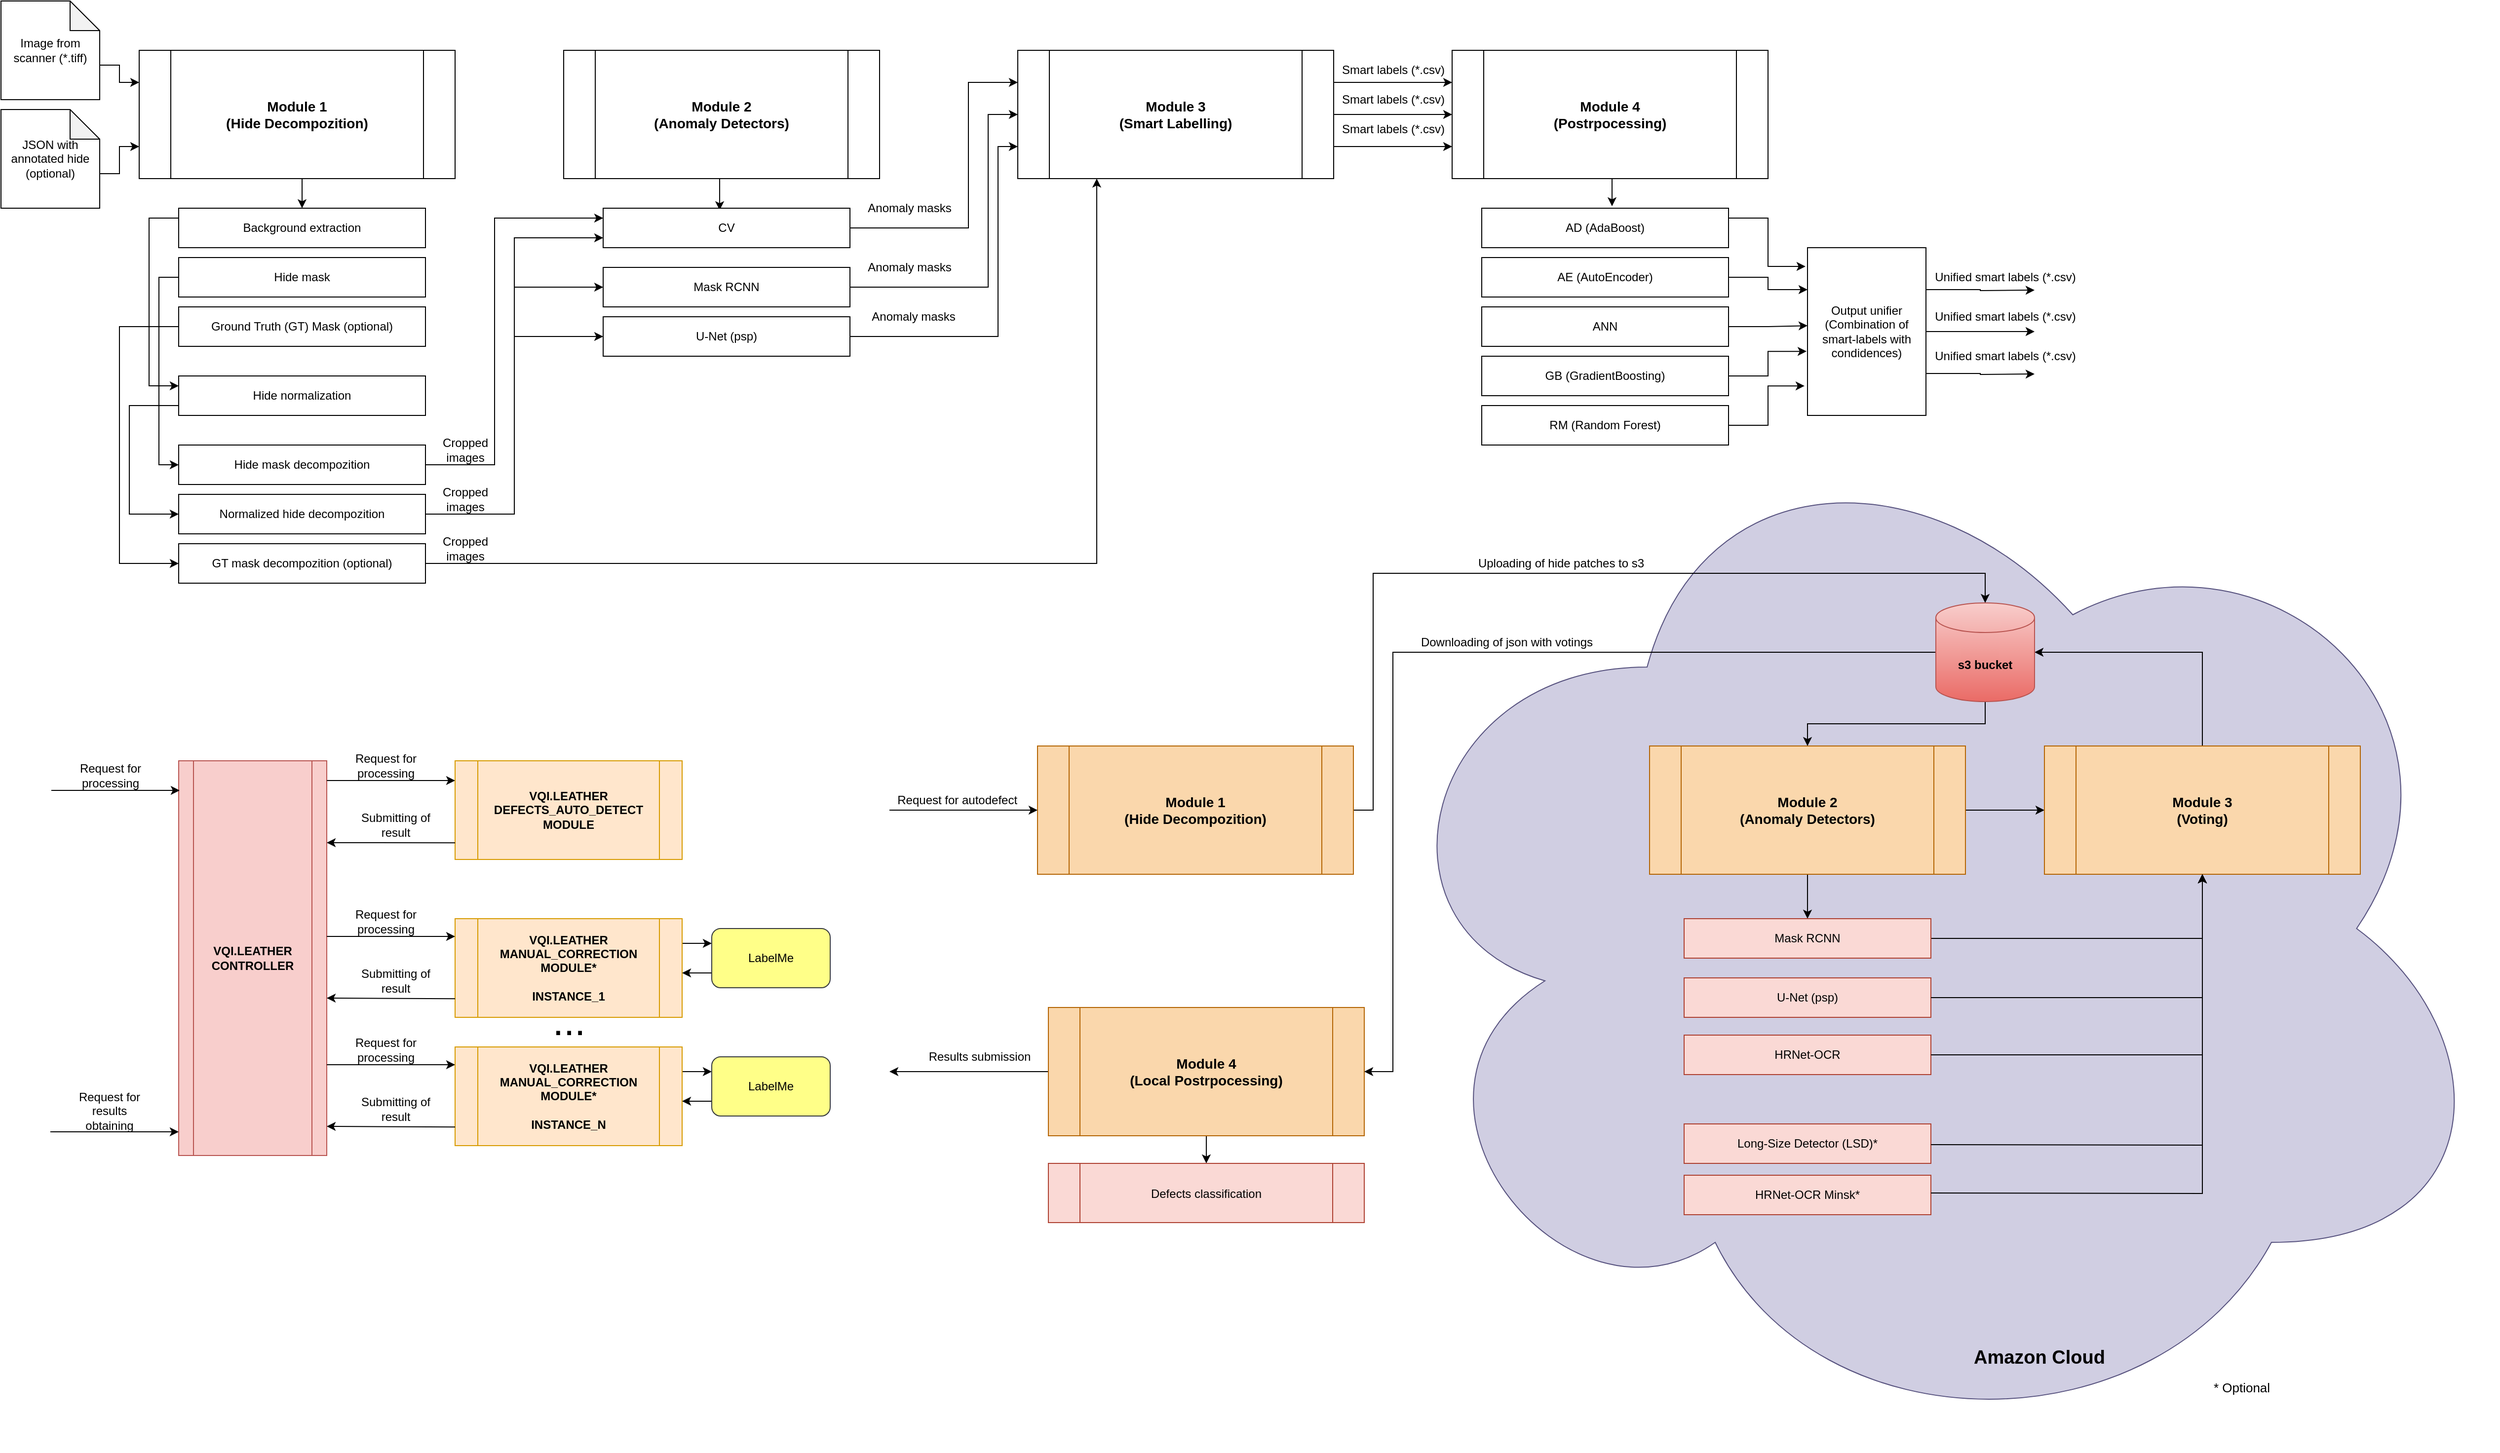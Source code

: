 <mxfile version="15.8.3" type="github">
  <diagram id="MWl9kh9Pm0hJuljxTCQo" name="Page-1">
    <mxGraphModel dx="951" dy="542" grid="1" gridSize="10" guides="1" tooltips="1" connect="1" arrows="1" fold="1" page="1" pageScale="1" pageWidth="827" pageHeight="1169" math="0" shadow="0">
      <root>
        <mxCell id="0" />
        <mxCell id="1" parent="0" />
        <mxCell id="tKDO9_WZp5tG3IOdYvtv-10" value="" style="ellipse;shape=cloud;whiteSpace=wrap;html=1;fillColor=#d0cee2;strokeColor=#56517e;" vertex="1" parent="1">
          <mxGeometry x="1400" y="440" width="1150" height="1060" as="geometry" />
        </mxCell>
        <mxCell id="NYM-9CI7bVGXZkKYuPRC-27" style="edgeStyle=orthogonalEdgeStyle;rounded=0;orthogonalLoop=1;jettySize=auto;html=1;exitX=0.5;exitY=1;exitDx=0;exitDy=0;entryX=0.5;entryY=0;entryDx=0;entryDy=0;" parent="1" source="NYM-9CI7bVGXZkKYuPRC-1" target="NYM-9CI7bVGXZkKYuPRC-5" edge="1">
          <mxGeometry relative="1" as="geometry" />
        </mxCell>
        <mxCell id="NYM-9CI7bVGXZkKYuPRC-1" value="&lt;font style=&quot;font-size: 14px&quot;&gt;Module 1&lt;br&gt;(Hide Decompozition)&lt;br&gt;&lt;/font&gt;" style="shape=process;whiteSpace=wrap;html=1;backgroundOutline=1;fontStyle=1" parent="1" vertex="1">
          <mxGeometry x="160" y="80" width="320" height="130" as="geometry" />
        </mxCell>
        <mxCell id="NYM-9CI7bVGXZkKYuPRC-41" style="edgeStyle=orthogonalEdgeStyle;rounded=0;orthogonalLoop=1;jettySize=auto;html=1;exitX=0.5;exitY=1;exitDx=0;exitDy=0;entryX=0.472;entryY=0.05;entryDx=0;entryDy=0;entryPerimeter=0;" parent="1" source="NYM-9CI7bVGXZkKYuPRC-2" target="NYM-9CI7bVGXZkKYuPRC-12" edge="1">
          <mxGeometry relative="1" as="geometry" />
        </mxCell>
        <mxCell id="NYM-9CI7bVGXZkKYuPRC-2" value="&lt;font style=&quot;font-size: 14px&quot;&gt;Module 2&lt;br&gt;(Anomaly Detectors)&lt;br&gt;&lt;/font&gt;" style="shape=process;whiteSpace=wrap;html=1;backgroundOutline=1;fontStyle=1" parent="1" vertex="1">
          <mxGeometry x="590" y="80" width="320" height="130" as="geometry" />
        </mxCell>
        <mxCell id="NYM-9CI7bVGXZkKYuPRC-25" style="edgeStyle=orthogonalEdgeStyle;rounded=0;orthogonalLoop=1;jettySize=auto;html=1;exitX=0;exitY=0;exitDx=100;exitDy=65;exitPerimeter=0;entryX=0;entryY=0.25;entryDx=0;entryDy=0;" parent="1" source="NYM-9CI7bVGXZkKYuPRC-3" target="NYM-9CI7bVGXZkKYuPRC-1" edge="1">
          <mxGeometry relative="1" as="geometry" />
        </mxCell>
        <mxCell id="NYM-9CI7bVGXZkKYuPRC-3" value="Image from scanner (*.tiff)" style="shape=note;whiteSpace=wrap;html=1;backgroundOutline=1;darkOpacity=0.05;" parent="1" vertex="1">
          <mxGeometry x="20" y="30" width="100" height="100" as="geometry" />
        </mxCell>
        <mxCell id="NYM-9CI7bVGXZkKYuPRC-26" style="edgeStyle=orthogonalEdgeStyle;rounded=0;orthogonalLoop=1;jettySize=auto;html=1;exitX=0;exitY=0;exitDx=100;exitDy=65;exitPerimeter=0;entryX=0;entryY=0.75;entryDx=0;entryDy=0;" parent="1" source="NYM-9CI7bVGXZkKYuPRC-4" target="NYM-9CI7bVGXZkKYuPRC-1" edge="1">
          <mxGeometry relative="1" as="geometry" />
        </mxCell>
        <mxCell id="NYM-9CI7bVGXZkKYuPRC-4" value="JSON with annotated hide (optional)" style="shape=note;whiteSpace=wrap;html=1;backgroundOutline=1;darkOpacity=0.05;" parent="1" vertex="1">
          <mxGeometry x="20" y="140" width="100" height="100" as="geometry" />
        </mxCell>
        <mxCell id="NYM-9CI7bVGXZkKYuPRC-31" style="edgeStyle=orthogonalEdgeStyle;rounded=0;orthogonalLoop=1;jettySize=auto;html=1;exitX=0;exitY=0.25;exitDx=0;exitDy=0;entryX=0;entryY=0.25;entryDx=0;entryDy=0;" parent="1" source="NYM-9CI7bVGXZkKYuPRC-5" target="NYM-9CI7bVGXZkKYuPRC-8" edge="1">
          <mxGeometry relative="1" as="geometry">
            <Array as="points">
              <mxPoint x="170" y="250" />
              <mxPoint x="170" y="420" />
            </Array>
          </mxGeometry>
        </mxCell>
        <mxCell id="NYM-9CI7bVGXZkKYuPRC-5" value="Background extraction" style="rounded=0;whiteSpace=wrap;html=1;" parent="1" vertex="1">
          <mxGeometry x="200" y="240" width="250" height="40" as="geometry" />
        </mxCell>
        <mxCell id="NYM-9CI7bVGXZkKYuPRC-29" style="edgeStyle=orthogonalEdgeStyle;rounded=0;orthogonalLoop=1;jettySize=auto;html=1;exitX=0;exitY=0.5;exitDx=0;exitDy=0;entryX=0;entryY=0.5;entryDx=0;entryDy=0;" parent="1" source="NYM-9CI7bVGXZkKYuPRC-6" target="NYM-9CI7bVGXZkKYuPRC-10" edge="1">
          <mxGeometry relative="1" as="geometry" />
        </mxCell>
        <mxCell id="NYM-9CI7bVGXZkKYuPRC-6" value="Hide mask" style="rounded=0;whiteSpace=wrap;html=1;" parent="1" vertex="1">
          <mxGeometry x="200" y="290" width="250" height="40" as="geometry" />
        </mxCell>
        <mxCell id="NYM-9CI7bVGXZkKYuPRC-30" style="edgeStyle=orthogonalEdgeStyle;rounded=0;orthogonalLoop=1;jettySize=auto;html=1;exitX=0;exitY=0.5;exitDx=0;exitDy=0;entryX=0;entryY=0.5;entryDx=0;entryDy=0;" parent="1" source="NYM-9CI7bVGXZkKYuPRC-7" target="NYM-9CI7bVGXZkKYuPRC-11" edge="1">
          <mxGeometry relative="1" as="geometry">
            <Array as="points">
              <mxPoint x="140" y="360" />
              <mxPoint x="140" y="600" />
            </Array>
          </mxGeometry>
        </mxCell>
        <mxCell id="NYM-9CI7bVGXZkKYuPRC-7" value="Ground Truth (GT) Mask (optional)" style="rounded=0;whiteSpace=wrap;html=1;" parent="1" vertex="1">
          <mxGeometry x="200" y="340" width="250" height="40" as="geometry" />
        </mxCell>
        <mxCell id="NYM-9CI7bVGXZkKYuPRC-32" style="edgeStyle=orthogonalEdgeStyle;rounded=0;orthogonalLoop=1;jettySize=auto;html=1;exitX=0;exitY=0.75;exitDx=0;exitDy=0;entryX=0;entryY=0.5;entryDx=0;entryDy=0;" parent="1" source="NYM-9CI7bVGXZkKYuPRC-8" target="NYM-9CI7bVGXZkKYuPRC-9" edge="1">
          <mxGeometry relative="1" as="geometry">
            <Array as="points">
              <mxPoint x="150" y="440" />
              <mxPoint x="150" y="550" />
            </Array>
          </mxGeometry>
        </mxCell>
        <mxCell id="NYM-9CI7bVGXZkKYuPRC-8" value="Hide normalization" style="rounded=0;whiteSpace=wrap;html=1;" parent="1" vertex="1">
          <mxGeometry x="200" y="410" width="250" height="40" as="geometry" />
        </mxCell>
        <mxCell id="NYM-9CI7bVGXZkKYuPRC-18" style="edgeStyle=orthogonalEdgeStyle;rounded=0;orthogonalLoop=1;jettySize=auto;html=1;exitX=1;exitY=0.5;exitDx=0;exitDy=0;entryX=0;entryY=0.75;entryDx=0;entryDy=0;" parent="1" source="NYM-9CI7bVGXZkKYuPRC-9" target="NYM-9CI7bVGXZkKYuPRC-12" edge="1">
          <mxGeometry relative="1" as="geometry" />
        </mxCell>
        <mxCell id="NYM-9CI7bVGXZkKYuPRC-19" style="edgeStyle=orthogonalEdgeStyle;rounded=0;orthogonalLoop=1;jettySize=auto;html=1;exitX=1;exitY=0.5;exitDx=0;exitDy=0;entryX=0;entryY=0.5;entryDx=0;entryDy=0;" parent="1" source="NYM-9CI7bVGXZkKYuPRC-9" target="NYM-9CI7bVGXZkKYuPRC-15" edge="1">
          <mxGeometry relative="1" as="geometry" />
        </mxCell>
        <mxCell id="NYM-9CI7bVGXZkKYuPRC-66" style="edgeStyle=orthogonalEdgeStyle;rounded=0;orthogonalLoop=1;jettySize=auto;html=1;exitX=1;exitY=0.5;exitDx=0;exitDy=0;entryX=0;entryY=0.5;entryDx=0;entryDy=0;" parent="1" source="NYM-9CI7bVGXZkKYuPRC-9" target="NYM-9CI7bVGXZkKYuPRC-16" edge="1">
          <mxGeometry relative="1" as="geometry" />
        </mxCell>
        <mxCell id="NYM-9CI7bVGXZkKYuPRC-9" value="Normalized hide decompozition" style="rounded=0;whiteSpace=wrap;html=1;" parent="1" vertex="1">
          <mxGeometry x="200" y="530" width="250" height="40" as="geometry" />
        </mxCell>
        <mxCell id="NYM-9CI7bVGXZkKYuPRC-36" style="edgeStyle=orthogonalEdgeStyle;rounded=0;orthogonalLoop=1;jettySize=auto;html=1;exitX=1;exitY=0.5;exitDx=0;exitDy=0;entryX=0;entryY=0.25;entryDx=0;entryDy=0;" parent="1" source="NYM-9CI7bVGXZkKYuPRC-10" target="NYM-9CI7bVGXZkKYuPRC-12" edge="1">
          <mxGeometry relative="1" as="geometry">
            <Array as="points">
              <mxPoint x="520" y="500" />
              <mxPoint x="520" y="250" />
            </Array>
          </mxGeometry>
        </mxCell>
        <mxCell id="NYM-9CI7bVGXZkKYuPRC-10" value="Hide mask decompozition" style="rounded=0;whiteSpace=wrap;html=1;" parent="1" vertex="1">
          <mxGeometry x="200" y="480" width="250" height="40" as="geometry" />
        </mxCell>
        <mxCell id="NYM-9CI7bVGXZkKYuPRC-33" style="edgeStyle=orthogonalEdgeStyle;rounded=0;orthogonalLoop=1;jettySize=auto;html=1;exitX=1;exitY=0.5;exitDx=0;exitDy=0;entryX=0.25;entryY=1;entryDx=0;entryDy=0;" parent="1" source="NYM-9CI7bVGXZkKYuPRC-11" target="NYM-9CI7bVGXZkKYuPRC-21" edge="1">
          <mxGeometry relative="1" as="geometry" />
        </mxCell>
        <mxCell id="NYM-9CI7bVGXZkKYuPRC-11" value="GT mask decompozition (optional)" style="rounded=0;whiteSpace=wrap;html=1;" parent="1" vertex="1">
          <mxGeometry x="200" y="580" width="250" height="40" as="geometry" />
        </mxCell>
        <mxCell id="NYM-9CI7bVGXZkKYuPRC-22" style="edgeStyle=orthogonalEdgeStyle;rounded=0;orthogonalLoop=1;jettySize=auto;html=1;exitX=1;exitY=0.5;exitDx=0;exitDy=0;entryX=0;entryY=0.25;entryDx=0;entryDy=0;" parent="1" source="NYM-9CI7bVGXZkKYuPRC-12" target="NYM-9CI7bVGXZkKYuPRC-21" edge="1">
          <mxGeometry relative="1" as="geometry">
            <Array as="points">
              <mxPoint x="1000" y="260" />
              <mxPoint x="1000" y="113" />
            </Array>
          </mxGeometry>
        </mxCell>
        <mxCell id="NYM-9CI7bVGXZkKYuPRC-12" value="CV" style="rounded=0;whiteSpace=wrap;html=1;" parent="1" vertex="1">
          <mxGeometry x="630" y="240" width="250" height="40" as="geometry" />
        </mxCell>
        <mxCell id="NYM-9CI7bVGXZkKYuPRC-23" style="edgeStyle=orthogonalEdgeStyle;rounded=0;orthogonalLoop=1;jettySize=auto;html=1;exitX=1;exitY=0.5;exitDx=0;exitDy=0;entryX=0;entryY=0.5;entryDx=0;entryDy=0;" parent="1" source="NYM-9CI7bVGXZkKYuPRC-15" target="NYM-9CI7bVGXZkKYuPRC-21" edge="1">
          <mxGeometry relative="1" as="geometry">
            <Array as="points">
              <mxPoint x="1020" y="320" />
              <mxPoint x="1020" y="145" />
            </Array>
          </mxGeometry>
        </mxCell>
        <mxCell id="NYM-9CI7bVGXZkKYuPRC-15" value="Mask RCNN" style="rounded=0;whiteSpace=wrap;html=1;" parent="1" vertex="1">
          <mxGeometry x="630" y="300" width="250" height="40" as="geometry" />
        </mxCell>
        <mxCell id="NYM-9CI7bVGXZkKYuPRC-24" style="edgeStyle=orthogonalEdgeStyle;rounded=0;orthogonalLoop=1;jettySize=auto;html=1;exitX=1;exitY=0.5;exitDx=0;exitDy=0;entryX=0;entryY=0.75;entryDx=0;entryDy=0;" parent="1" source="NYM-9CI7bVGXZkKYuPRC-16" target="NYM-9CI7bVGXZkKYuPRC-21" edge="1">
          <mxGeometry relative="1" as="geometry">
            <Array as="points">
              <mxPoint x="1030" y="370" />
              <mxPoint x="1030" y="178" />
            </Array>
          </mxGeometry>
        </mxCell>
        <mxCell id="NYM-9CI7bVGXZkKYuPRC-16" value="U-Net (psp)" style="rounded=0;whiteSpace=wrap;html=1;" parent="1" vertex="1">
          <mxGeometry x="630" y="350" width="250" height="40" as="geometry" />
        </mxCell>
        <mxCell id="NYM-9CI7bVGXZkKYuPRC-38" style="edgeStyle=orthogonalEdgeStyle;rounded=0;orthogonalLoop=1;jettySize=auto;html=1;exitX=1;exitY=0.25;exitDx=0;exitDy=0;entryX=0;entryY=0.25;entryDx=0;entryDy=0;" parent="1" source="NYM-9CI7bVGXZkKYuPRC-21" target="NYM-9CI7bVGXZkKYuPRC-37" edge="1">
          <mxGeometry relative="1" as="geometry" />
        </mxCell>
        <mxCell id="NYM-9CI7bVGXZkKYuPRC-39" style="edgeStyle=orthogonalEdgeStyle;rounded=0;orthogonalLoop=1;jettySize=auto;html=1;exitX=1;exitY=0.5;exitDx=0;exitDy=0;entryX=0;entryY=0.5;entryDx=0;entryDy=0;" parent="1" source="NYM-9CI7bVGXZkKYuPRC-21" target="NYM-9CI7bVGXZkKYuPRC-37" edge="1">
          <mxGeometry relative="1" as="geometry" />
        </mxCell>
        <mxCell id="NYM-9CI7bVGXZkKYuPRC-40" style="edgeStyle=orthogonalEdgeStyle;rounded=0;orthogonalLoop=1;jettySize=auto;html=1;exitX=1;exitY=0.75;exitDx=0;exitDy=0;entryX=0;entryY=0.75;entryDx=0;entryDy=0;" parent="1" source="NYM-9CI7bVGXZkKYuPRC-21" target="NYM-9CI7bVGXZkKYuPRC-37" edge="1">
          <mxGeometry relative="1" as="geometry" />
        </mxCell>
        <mxCell id="NYM-9CI7bVGXZkKYuPRC-21" value="&lt;font style=&quot;font-size: 14px&quot;&gt;Module 3&lt;br&gt;(Smart Labelling)&lt;br&gt;&lt;/font&gt;" style="shape=process;whiteSpace=wrap;html=1;backgroundOutline=1;fontStyle=1" parent="1" vertex="1">
          <mxGeometry x="1050" y="80" width="320" height="130" as="geometry" />
        </mxCell>
        <mxCell id="NYM-9CI7bVGXZkKYuPRC-47" style="edgeStyle=orthogonalEdgeStyle;rounded=0;orthogonalLoop=1;jettySize=auto;html=1;exitX=0.5;exitY=1;exitDx=0;exitDy=0;entryX=0.528;entryY=-0.05;entryDx=0;entryDy=0;entryPerimeter=0;" parent="1" source="NYM-9CI7bVGXZkKYuPRC-37" target="NYM-9CI7bVGXZkKYuPRC-42" edge="1">
          <mxGeometry relative="1" as="geometry" />
        </mxCell>
        <mxCell id="NYM-9CI7bVGXZkKYuPRC-37" value="&lt;font style=&quot;font-size: 14px&quot;&gt;Module 4&lt;br&gt;(Postrpocessing)&lt;br&gt;&lt;/font&gt;" style="shape=process;whiteSpace=wrap;html=1;backgroundOutline=1;fontStyle=1" parent="1" vertex="1">
          <mxGeometry x="1490" y="80" width="320" height="130" as="geometry" />
        </mxCell>
        <mxCell id="NYM-9CI7bVGXZkKYuPRC-55" style="edgeStyle=orthogonalEdgeStyle;rounded=0;orthogonalLoop=1;jettySize=auto;html=1;exitX=1;exitY=0.25;exitDx=0;exitDy=0;entryX=-0.017;entryY=0.112;entryDx=0;entryDy=0;entryPerimeter=0;" parent="1" source="NYM-9CI7bVGXZkKYuPRC-42" target="NYM-9CI7bVGXZkKYuPRC-54" edge="1">
          <mxGeometry relative="1" as="geometry" />
        </mxCell>
        <mxCell id="NYM-9CI7bVGXZkKYuPRC-42" value="AD (AdaBoost)" style="rounded=0;whiteSpace=wrap;html=1;" parent="1" vertex="1">
          <mxGeometry x="1520" y="240" width="250" height="40" as="geometry" />
        </mxCell>
        <mxCell id="NYM-9CI7bVGXZkKYuPRC-56" style="edgeStyle=orthogonalEdgeStyle;rounded=0;orthogonalLoop=1;jettySize=auto;html=1;exitX=1;exitY=0.5;exitDx=0;exitDy=0;entryX=0;entryY=0.25;entryDx=0;entryDy=0;" parent="1" source="NYM-9CI7bVGXZkKYuPRC-43" target="NYM-9CI7bVGXZkKYuPRC-54" edge="1">
          <mxGeometry relative="1" as="geometry" />
        </mxCell>
        <mxCell id="NYM-9CI7bVGXZkKYuPRC-43" value="AE (AutoEncoder)" style="rounded=0;whiteSpace=wrap;html=1;" parent="1" vertex="1">
          <mxGeometry x="1520" y="290" width="250" height="40" as="geometry" />
        </mxCell>
        <mxCell id="NYM-9CI7bVGXZkKYuPRC-57" style="edgeStyle=orthogonalEdgeStyle;rounded=0;orthogonalLoop=1;jettySize=auto;html=1;exitX=1;exitY=0.5;exitDx=0;exitDy=0;entryX=0;entryY=0.465;entryDx=0;entryDy=0;entryPerimeter=0;" parent="1" source="NYM-9CI7bVGXZkKYuPRC-44" target="NYM-9CI7bVGXZkKYuPRC-54" edge="1">
          <mxGeometry relative="1" as="geometry" />
        </mxCell>
        <mxCell id="NYM-9CI7bVGXZkKYuPRC-44" value="ANN" style="rounded=0;whiteSpace=wrap;html=1;" parent="1" vertex="1">
          <mxGeometry x="1520" y="340" width="250" height="40" as="geometry" />
        </mxCell>
        <mxCell id="NYM-9CI7bVGXZkKYuPRC-58" style="edgeStyle=orthogonalEdgeStyle;rounded=0;orthogonalLoop=1;jettySize=auto;html=1;exitX=1;exitY=0.5;exitDx=0;exitDy=0;entryX=-0.008;entryY=0.618;entryDx=0;entryDy=0;entryPerimeter=0;" parent="1" source="NYM-9CI7bVGXZkKYuPRC-45" target="NYM-9CI7bVGXZkKYuPRC-54" edge="1">
          <mxGeometry relative="1" as="geometry" />
        </mxCell>
        <mxCell id="NYM-9CI7bVGXZkKYuPRC-45" value="GB (GradientBoosting)" style="rounded=0;whiteSpace=wrap;html=1;" parent="1" vertex="1">
          <mxGeometry x="1520" y="390" width="250" height="40" as="geometry" />
        </mxCell>
        <mxCell id="NYM-9CI7bVGXZkKYuPRC-59" style="edgeStyle=orthogonalEdgeStyle;rounded=0;orthogonalLoop=1;jettySize=auto;html=1;exitX=1;exitY=0.5;exitDx=0;exitDy=0;entryX=-0.025;entryY=0.824;entryDx=0;entryDy=0;entryPerimeter=0;" parent="1" source="NYM-9CI7bVGXZkKYuPRC-46" target="NYM-9CI7bVGXZkKYuPRC-54" edge="1">
          <mxGeometry relative="1" as="geometry" />
        </mxCell>
        <mxCell id="NYM-9CI7bVGXZkKYuPRC-46" value="RM (Random Forest)" style="rounded=0;whiteSpace=wrap;html=1;" parent="1" vertex="1">
          <mxGeometry x="1520" y="440" width="250" height="40" as="geometry" />
        </mxCell>
        <mxCell id="NYM-9CI7bVGXZkKYuPRC-60" style="edgeStyle=orthogonalEdgeStyle;rounded=0;orthogonalLoop=1;jettySize=auto;html=1;exitX=1;exitY=0.25;exitDx=0;exitDy=0;" parent="1" source="NYM-9CI7bVGXZkKYuPRC-54" edge="1">
          <mxGeometry relative="1" as="geometry">
            <mxPoint x="2080" y="323" as="targetPoint" />
          </mxGeometry>
        </mxCell>
        <mxCell id="NYM-9CI7bVGXZkKYuPRC-61" style="edgeStyle=orthogonalEdgeStyle;rounded=0;orthogonalLoop=1;jettySize=auto;html=1;exitX=1;exitY=0.5;exitDx=0;exitDy=0;" parent="1" source="NYM-9CI7bVGXZkKYuPRC-54" edge="1">
          <mxGeometry relative="1" as="geometry">
            <mxPoint x="2080" y="365" as="targetPoint" />
          </mxGeometry>
        </mxCell>
        <mxCell id="NYM-9CI7bVGXZkKYuPRC-62" style="edgeStyle=orthogonalEdgeStyle;rounded=0;orthogonalLoop=1;jettySize=auto;html=1;exitX=1;exitY=0.75;exitDx=0;exitDy=0;" parent="1" source="NYM-9CI7bVGXZkKYuPRC-54" edge="1">
          <mxGeometry relative="1" as="geometry">
            <mxPoint x="2080" y="408" as="targetPoint" />
          </mxGeometry>
        </mxCell>
        <mxCell id="NYM-9CI7bVGXZkKYuPRC-54" value="Output unifier&lt;br&gt;(Combination of smart-labels with condidences)" style="rounded=0;whiteSpace=wrap;html=1;" parent="1" vertex="1">
          <mxGeometry x="1850" y="280" width="120" height="170" as="geometry" />
        </mxCell>
        <mxCell id="NYM-9CI7bVGXZkKYuPRC-63" value="Cropped &lt;br&gt;images" style="text;html=1;align=center;verticalAlign=middle;resizable=0;points=[];autosize=1;strokeColor=none;" parent="1" vertex="1">
          <mxGeometry x="460" y="470" width="60" height="30" as="geometry" />
        </mxCell>
        <mxCell id="NYM-9CI7bVGXZkKYuPRC-64" value="Cropped &lt;br&gt;images" style="text;html=1;align=center;verticalAlign=middle;resizable=0;points=[];autosize=1;strokeColor=none;" parent="1" vertex="1">
          <mxGeometry x="460" y="520" width="60" height="30" as="geometry" />
        </mxCell>
        <mxCell id="NYM-9CI7bVGXZkKYuPRC-67" value="Cropped &lt;br&gt;images" style="text;html=1;align=center;verticalAlign=middle;resizable=0;points=[];autosize=1;strokeColor=none;" parent="1" vertex="1">
          <mxGeometry x="460" y="570" width="60" height="30" as="geometry" />
        </mxCell>
        <mxCell id="NYM-9CI7bVGXZkKYuPRC-68" value="Anomaly masks" style="text;html=1;align=center;verticalAlign=middle;resizable=0;points=[];autosize=1;strokeColor=none;" parent="1" vertex="1">
          <mxGeometry x="890" y="230" width="100" height="20" as="geometry" />
        </mxCell>
        <mxCell id="NYM-9CI7bVGXZkKYuPRC-69" value="Anomaly masks" style="text;html=1;align=center;verticalAlign=middle;resizable=0;points=[];autosize=1;strokeColor=none;" parent="1" vertex="1">
          <mxGeometry x="890" y="290" width="100" height="20" as="geometry" />
        </mxCell>
        <mxCell id="NYM-9CI7bVGXZkKYuPRC-70" value="Anomaly masks" style="text;html=1;align=center;verticalAlign=middle;resizable=0;points=[];autosize=1;strokeColor=none;" parent="1" vertex="1">
          <mxGeometry x="894" y="340" width="100" height="20" as="geometry" />
        </mxCell>
        <mxCell id="NYM-9CI7bVGXZkKYuPRC-71" value="Smart labels (*.csv)" style="text;html=1;align=center;verticalAlign=middle;resizable=0;points=[];autosize=1;strokeColor=none;" parent="1" vertex="1">
          <mxGeometry x="1370" y="90" width="120" height="20" as="geometry" />
        </mxCell>
        <mxCell id="NYM-9CI7bVGXZkKYuPRC-72" value="Smart labels (*.csv)" style="text;html=1;align=center;verticalAlign=middle;resizable=0;points=[];autosize=1;strokeColor=none;" parent="1" vertex="1">
          <mxGeometry x="1370" y="120" width="120" height="20" as="geometry" />
        </mxCell>
        <mxCell id="NYM-9CI7bVGXZkKYuPRC-73" value="Smart labels (*.csv)" style="text;html=1;align=center;verticalAlign=middle;resizable=0;points=[];autosize=1;strokeColor=none;" parent="1" vertex="1">
          <mxGeometry x="1370" y="150" width="120" height="20" as="geometry" />
        </mxCell>
        <mxCell id="NYM-9CI7bVGXZkKYuPRC-74" value="Unified smart labels (*.csv)" style="text;html=1;align=center;verticalAlign=middle;resizable=0;points=[];autosize=1;strokeColor=none;" parent="1" vertex="1">
          <mxGeometry x="1970" y="300" width="160" height="20" as="geometry" />
        </mxCell>
        <mxCell id="NYM-9CI7bVGXZkKYuPRC-75" value="Unified smart labels (*.csv)" style="text;html=1;align=center;verticalAlign=middle;resizable=0;points=[];autosize=1;strokeColor=none;" parent="1" vertex="1">
          <mxGeometry x="1970" y="340" width="160" height="20" as="geometry" />
        </mxCell>
        <mxCell id="NYM-9CI7bVGXZkKYuPRC-76" value="Unified smart labels (*.csv)" style="text;html=1;align=center;verticalAlign=middle;resizable=0;points=[];autosize=1;strokeColor=none;" parent="1" vertex="1">
          <mxGeometry x="1970" y="380" width="160" height="20" as="geometry" />
        </mxCell>
        <mxCell id="axJDYvpIkJZu2HN1fJdO-1" value="&lt;b&gt;VQI.LEATHER CONTROLLER&lt;/b&gt;" style="shape=process;whiteSpace=wrap;html=1;backgroundOutline=1;fillColor=#f8cecc;strokeColor=#b85450;" parent="1" vertex="1">
          <mxGeometry x="200" y="800" width="150" height="400" as="geometry" />
        </mxCell>
        <mxCell id="axJDYvpIkJZu2HN1fJdO-2" value="&lt;b&gt;VQI.LEATHER DEFECTS_AUTO_DETECT&lt;br&gt;MODULE&lt;br&gt;&lt;/b&gt;" style="shape=process;whiteSpace=wrap;html=1;backgroundOutline=1;fillColor=#ffe6cc;strokeColor=#d79b00;" parent="1" vertex="1">
          <mxGeometry x="480" y="800" width="230" height="100" as="geometry" />
        </mxCell>
        <mxCell id="axJDYvpIkJZu2HN1fJdO-4" value="" style="endArrow=classic;html=1;rounded=0;" parent="1" edge="1">
          <mxGeometry width="50" height="50" relative="1" as="geometry">
            <mxPoint x="350" y="820" as="sourcePoint" />
            <mxPoint x="480" y="820" as="targetPoint" />
          </mxGeometry>
        </mxCell>
        <mxCell id="axJDYvpIkJZu2HN1fJdO-5" value="Request for processing" style="text;html=1;strokeColor=none;fillColor=none;align=center;verticalAlign=middle;whiteSpace=wrap;rounded=0;" parent="1" vertex="1">
          <mxGeometry x="370" y="790" width="80" height="30" as="geometry" />
        </mxCell>
        <mxCell id="axJDYvpIkJZu2HN1fJdO-6" value="" style="endArrow=classic;html=1;rounded=0;exitX=0;exitY=0.831;exitDx=0;exitDy=0;exitPerimeter=0;" parent="1" source="axJDYvpIkJZu2HN1fJdO-2" edge="1">
          <mxGeometry width="50" height="50" relative="1" as="geometry">
            <mxPoint x="480" y="890" as="sourcePoint" />
            <mxPoint x="350" y="883" as="targetPoint" />
          </mxGeometry>
        </mxCell>
        <mxCell id="axJDYvpIkJZu2HN1fJdO-7" value="Submitting of result" style="text;html=1;strokeColor=none;fillColor=none;align=center;verticalAlign=middle;whiteSpace=wrap;rounded=0;" parent="1" vertex="1">
          <mxGeometry x="380" y="850" width="80" height="30" as="geometry" />
        </mxCell>
        <mxCell id="axJDYvpIkJZu2HN1fJdO-18" style="edgeStyle=orthogonalEdgeStyle;rounded=0;orthogonalLoop=1;jettySize=auto;html=1;exitX=1;exitY=0.25;exitDx=0;exitDy=0;entryX=0;entryY=0.25;entryDx=0;entryDy=0;" parent="1" source="axJDYvpIkJZu2HN1fJdO-8" target="axJDYvpIkJZu2HN1fJdO-15" edge="1">
          <mxGeometry relative="1" as="geometry" />
        </mxCell>
        <mxCell id="axJDYvpIkJZu2HN1fJdO-8" value="&lt;b&gt;VQI.LEATHER MANUAL_CORRECTION&lt;br&gt;MODULE*&lt;br&gt;&lt;br&gt;INSTANCE_1&lt;br&gt;&lt;/b&gt;" style="shape=process;whiteSpace=wrap;html=1;backgroundOutline=1;fillColor=#ffe6cc;strokeColor=#d79b00;" parent="1" vertex="1">
          <mxGeometry x="480" y="960" width="230" height="100" as="geometry" />
        </mxCell>
        <mxCell id="axJDYvpIkJZu2HN1fJdO-11" value="" style="endArrow=classic;html=1;rounded=0;" parent="1" edge="1">
          <mxGeometry width="50" height="50" relative="1" as="geometry">
            <mxPoint x="350" y="978" as="sourcePoint" />
            <mxPoint x="480" y="978" as="targetPoint" />
          </mxGeometry>
        </mxCell>
        <mxCell id="axJDYvpIkJZu2HN1fJdO-12" value="Request for processing" style="text;html=1;strokeColor=none;fillColor=none;align=center;verticalAlign=middle;whiteSpace=wrap;rounded=0;" parent="1" vertex="1">
          <mxGeometry x="370" y="948" width="80" height="30" as="geometry" />
        </mxCell>
        <mxCell id="axJDYvpIkJZu2HN1fJdO-13" value="" style="endArrow=classic;html=1;rounded=0;entryX=1;entryY=0.25;entryDx=0;entryDy=0;exitX=0;exitY=0.831;exitDx=0;exitDy=0;exitPerimeter=0;" parent="1" edge="1">
          <mxGeometry width="50" height="50" relative="1" as="geometry">
            <mxPoint x="480" y="1041.1" as="sourcePoint" />
            <mxPoint x="350" y="1040.5" as="targetPoint" />
          </mxGeometry>
        </mxCell>
        <mxCell id="axJDYvpIkJZu2HN1fJdO-14" value="Submitting of result" style="text;html=1;strokeColor=none;fillColor=none;align=center;verticalAlign=middle;whiteSpace=wrap;rounded=0;" parent="1" vertex="1">
          <mxGeometry x="380" y="1008" width="80" height="30" as="geometry" />
        </mxCell>
        <mxCell id="axJDYvpIkJZu2HN1fJdO-19" style="edgeStyle=orthogonalEdgeStyle;rounded=0;orthogonalLoop=1;jettySize=auto;html=1;exitX=0;exitY=0.75;exitDx=0;exitDy=0;entryX=1;entryY=0.551;entryDx=0;entryDy=0;entryPerimeter=0;" parent="1" source="axJDYvpIkJZu2HN1fJdO-15" target="axJDYvpIkJZu2HN1fJdO-8" edge="1">
          <mxGeometry relative="1" as="geometry" />
        </mxCell>
        <mxCell id="axJDYvpIkJZu2HN1fJdO-15" value="LabelMe" style="rounded=1;whiteSpace=wrap;html=1;fillColor=#ffff88;strokeColor=#36393d;" parent="1" vertex="1">
          <mxGeometry x="740" y="970" width="120" height="60" as="geometry" />
        </mxCell>
        <mxCell id="axJDYvpIkJZu2HN1fJdO-20" value="" style="endArrow=classic;html=1;rounded=0;" parent="1" edge="1">
          <mxGeometry width="50" height="50" relative="1" as="geometry">
            <mxPoint x="71" y="830" as="sourcePoint" />
            <mxPoint x="201" y="830" as="targetPoint" />
          </mxGeometry>
        </mxCell>
        <mxCell id="axJDYvpIkJZu2HN1fJdO-21" value="Request for processing" style="text;html=1;strokeColor=none;fillColor=none;align=center;verticalAlign=middle;whiteSpace=wrap;rounded=0;" parent="1" vertex="1">
          <mxGeometry x="91" y="800" width="80" height="30" as="geometry" />
        </mxCell>
        <mxCell id="axJDYvpIkJZu2HN1fJdO-22" value="" style="endArrow=classic;html=1;rounded=0;" parent="1" edge="1">
          <mxGeometry width="50" height="50" relative="1" as="geometry">
            <mxPoint x="70.0" y="1176" as="sourcePoint" />
            <mxPoint x="200.0" y="1176" as="targetPoint" />
          </mxGeometry>
        </mxCell>
        <mxCell id="axJDYvpIkJZu2HN1fJdO-23" value="Request for results obtaining" style="text;html=1;strokeColor=none;fillColor=none;align=center;verticalAlign=middle;whiteSpace=wrap;rounded=0;" parent="1" vertex="1">
          <mxGeometry x="90" y="1140" width="80" height="30" as="geometry" />
        </mxCell>
        <mxCell id="axJDYvpIkJZu2HN1fJdO-24" style="edgeStyle=orthogonalEdgeStyle;rounded=0;orthogonalLoop=1;jettySize=auto;html=1;exitX=1;exitY=0.25;exitDx=0;exitDy=0;entryX=0;entryY=0.25;entryDx=0;entryDy=0;" parent="1" source="axJDYvpIkJZu2HN1fJdO-25" target="axJDYvpIkJZu2HN1fJdO-31" edge="1">
          <mxGeometry relative="1" as="geometry" />
        </mxCell>
        <mxCell id="axJDYvpIkJZu2HN1fJdO-25" value="&lt;b&gt;VQI.LEATHER MANUAL_CORRECTION&lt;br&gt;MODULE*&lt;br&gt;&lt;br&gt;&lt;/b&gt;&lt;b&gt;INSTANCE_N&lt;/b&gt;&lt;b&gt;&lt;br&gt;&lt;/b&gt;" style="shape=process;whiteSpace=wrap;html=1;backgroundOutline=1;fillColor=#ffe6cc;strokeColor=#d79b00;" parent="1" vertex="1">
          <mxGeometry x="480" y="1090" width="230" height="100" as="geometry" />
        </mxCell>
        <mxCell id="axJDYvpIkJZu2HN1fJdO-26" value="" style="endArrow=classic;html=1;rounded=0;" parent="1" edge="1">
          <mxGeometry width="50" height="50" relative="1" as="geometry">
            <mxPoint x="350" y="1108" as="sourcePoint" />
            <mxPoint x="480" y="1108" as="targetPoint" />
          </mxGeometry>
        </mxCell>
        <mxCell id="axJDYvpIkJZu2HN1fJdO-27" value="Request for processing" style="text;html=1;strokeColor=none;fillColor=none;align=center;verticalAlign=middle;whiteSpace=wrap;rounded=0;" parent="1" vertex="1">
          <mxGeometry x="370" y="1078" width="80" height="30" as="geometry" />
        </mxCell>
        <mxCell id="axJDYvpIkJZu2HN1fJdO-28" value="" style="endArrow=classic;html=1;rounded=0;entryX=1;entryY=0.25;entryDx=0;entryDy=0;exitX=0;exitY=0.831;exitDx=0;exitDy=0;exitPerimeter=0;" parent="1" edge="1">
          <mxGeometry width="50" height="50" relative="1" as="geometry">
            <mxPoint x="480" y="1171.1" as="sourcePoint" />
            <mxPoint x="350" y="1170.5" as="targetPoint" />
          </mxGeometry>
        </mxCell>
        <mxCell id="axJDYvpIkJZu2HN1fJdO-29" value="Submitting of result" style="text;html=1;strokeColor=none;fillColor=none;align=center;verticalAlign=middle;whiteSpace=wrap;rounded=0;" parent="1" vertex="1">
          <mxGeometry x="380" y="1138" width="80" height="30" as="geometry" />
        </mxCell>
        <mxCell id="axJDYvpIkJZu2HN1fJdO-30" style="edgeStyle=orthogonalEdgeStyle;rounded=0;orthogonalLoop=1;jettySize=auto;html=1;exitX=0;exitY=0.75;exitDx=0;exitDy=0;entryX=1;entryY=0.551;entryDx=0;entryDy=0;entryPerimeter=0;" parent="1" source="axJDYvpIkJZu2HN1fJdO-31" target="axJDYvpIkJZu2HN1fJdO-25" edge="1">
          <mxGeometry relative="1" as="geometry" />
        </mxCell>
        <mxCell id="axJDYvpIkJZu2HN1fJdO-31" value="LabelMe" style="rounded=1;whiteSpace=wrap;html=1;fillColor=#ffff88;strokeColor=#36393d;" parent="1" vertex="1">
          <mxGeometry x="740" y="1100" width="120" height="60" as="geometry" />
        </mxCell>
        <mxCell id="axJDYvpIkJZu2HN1fJdO-32" value="..." style="text;html=1;align=center;verticalAlign=middle;resizable=0;points=[];autosize=1;strokeColor=none;fillColor=none;fontSize=40;" parent="1" vertex="1">
          <mxGeometry x="570" y="1038" width="50" height="50" as="geometry" />
        </mxCell>
        <mxCell id="tKDO9_WZp5tG3IOdYvtv-14" style="edgeStyle=orthogonalEdgeStyle;rounded=0;orthogonalLoop=1;jettySize=auto;html=1;exitX=1;exitY=0.5;exitDx=0;exitDy=0;entryX=0.5;entryY=0;entryDx=0;entryDy=0;entryPerimeter=0;" edge="1" parent="1" source="tKDO9_WZp5tG3IOdYvtv-1" target="tKDO9_WZp5tG3IOdYvtv-12">
          <mxGeometry relative="1" as="geometry">
            <Array as="points">
              <mxPoint x="1410" y="850" />
              <mxPoint x="1410" y="610" />
              <mxPoint x="2030" y="610" />
            </Array>
          </mxGeometry>
        </mxCell>
        <mxCell id="tKDO9_WZp5tG3IOdYvtv-1" value="&lt;font style=&quot;font-size: 14px&quot;&gt;Module 1&lt;br&gt;(Hide Decompozition)&lt;br&gt;&lt;/font&gt;" style="shape=process;whiteSpace=wrap;html=1;backgroundOutline=1;fontStyle=1;fillColor=#fad7ac;strokeColor=#b46504;" vertex="1" parent="1">
          <mxGeometry x="1070" y="785" width="320" height="130" as="geometry" />
        </mxCell>
        <mxCell id="tKDO9_WZp5tG3IOdYvtv-17" style="edgeStyle=orthogonalEdgeStyle;rounded=0;orthogonalLoop=1;jettySize=auto;html=1;exitX=0.5;exitY=1;exitDx=0;exitDy=0;" edge="1" parent="1" source="tKDO9_WZp5tG3IOdYvtv-2" target="tKDO9_WZp5tG3IOdYvtv-5">
          <mxGeometry relative="1" as="geometry" />
        </mxCell>
        <mxCell id="tKDO9_WZp5tG3IOdYvtv-24" style="edgeStyle=orthogonalEdgeStyle;rounded=0;orthogonalLoop=1;jettySize=auto;html=1;exitX=1;exitY=0.5;exitDx=0;exitDy=0;" edge="1" parent="1" source="tKDO9_WZp5tG3IOdYvtv-2" target="tKDO9_WZp5tG3IOdYvtv-4">
          <mxGeometry relative="1" as="geometry" />
        </mxCell>
        <mxCell id="tKDO9_WZp5tG3IOdYvtv-2" value="&lt;font style=&quot;font-size: 14px&quot;&gt;Module 2&lt;br&gt;(Anomaly Detectors)&lt;br&gt;&lt;/font&gt;" style="shape=process;whiteSpace=wrap;html=1;backgroundOutline=1;fontStyle=1;fillColor=#fad7ac;strokeColor=#b46504;" vertex="1" parent="1">
          <mxGeometry x="1690" y="785" width="320" height="130" as="geometry" />
        </mxCell>
        <mxCell id="tKDO9_WZp5tG3IOdYvtv-32" style="edgeStyle=orthogonalEdgeStyle;rounded=0;orthogonalLoop=1;jettySize=auto;html=1;exitX=0.5;exitY=1;exitDx=0;exitDy=0;entryX=0.5;entryY=0;entryDx=0;entryDy=0;fontSize=12;" edge="1" parent="1" source="tKDO9_WZp5tG3IOdYvtv-3" target="tKDO9_WZp5tG3IOdYvtv-29">
          <mxGeometry relative="1" as="geometry" />
        </mxCell>
        <mxCell id="tKDO9_WZp5tG3IOdYvtv-37" style="edgeStyle=orthogonalEdgeStyle;rounded=0;orthogonalLoop=1;jettySize=auto;html=1;exitX=0;exitY=0.5;exitDx=0;exitDy=0;fontSize=12;" edge="1" parent="1" source="tKDO9_WZp5tG3IOdYvtv-3">
          <mxGeometry relative="1" as="geometry">
            <mxPoint x="920" y="1115" as="targetPoint" />
          </mxGeometry>
        </mxCell>
        <mxCell id="tKDO9_WZp5tG3IOdYvtv-3" value="&lt;font style=&quot;font-size: 14px&quot;&gt;Module 4&lt;br&gt;(Local Postrpocessing)&lt;br&gt;&lt;/font&gt;" style="shape=process;whiteSpace=wrap;html=1;backgroundOutline=1;fontStyle=1;fillColor=#fad7ac;strokeColor=#b46504;" vertex="1" parent="1">
          <mxGeometry x="1081" y="1050" width="320" height="130" as="geometry" />
        </mxCell>
        <mxCell id="tKDO9_WZp5tG3IOdYvtv-25" style="edgeStyle=orthogonalEdgeStyle;rounded=0;orthogonalLoop=1;jettySize=auto;html=1;exitX=0.5;exitY=0;exitDx=0;exitDy=0;entryX=1;entryY=0.5;entryDx=0;entryDy=0;entryPerimeter=0;" edge="1" parent="1" source="tKDO9_WZp5tG3IOdYvtv-4" target="tKDO9_WZp5tG3IOdYvtv-12">
          <mxGeometry relative="1" as="geometry">
            <Array as="points">
              <mxPoint x="2250" y="690" />
            </Array>
          </mxGeometry>
        </mxCell>
        <mxCell id="tKDO9_WZp5tG3IOdYvtv-4" value="&lt;font style=&quot;font-size: 14px&quot;&gt;Module 3&lt;br&gt;(Voting)&lt;br&gt;&lt;/font&gt;" style="shape=process;whiteSpace=wrap;html=1;backgroundOutline=1;fontStyle=1;fillColor=#fad7ac;strokeColor=#b46504;" vertex="1" parent="1">
          <mxGeometry x="2090" y="785" width="320" height="130" as="geometry" />
        </mxCell>
        <mxCell id="tKDO9_WZp5tG3IOdYvtv-18" style="edgeStyle=orthogonalEdgeStyle;rounded=0;orthogonalLoop=1;jettySize=auto;html=1;exitX=1;exitY=0.5;exitDx=0;exitDy=0;entryX=0.5;entryY=1;entryDx=0;entryDy=0;" edge="1" parent="1" source="tKDO9_WZp5tG3IOdYvtv-5" target="tKDO9_WZp5tG3IOdYvtv-4">
          <mxGeometry relative="1" as="geometry" />
        </mxCell>
        <mxCell id="tKDO9_WZp5tG3IOdYvtv-5" value="Mask RCNN" style="rounded=0;whiteSpace=wrap;html=1;fillColor=#fad9d5;strokeColor=#ae4132;" vertex="1" parent="1">
          <mxGeometry x="1725" y="960" width="250" height="40" as="geometry" />
        </mxCell>
        <mxCell id="tKDO9_WZp5tG3IOdYvtv-6" value="U-Net (psp)" style="rounded=0;whiteSpace=wrap;html=1;fillColor=#fad9d5;strokeColor=#ae4132;" vertex="1" parent="1">
          <mxGeometry x="1725" y="1020" width="250" height="40" as="geometry" />
        </mxCell>
        <mxCell id="tKDO9_WZp5tG3IOdYvtv-7" value="HRNet-OCR" style="rounded=0;whiteSpace=wrap;html=1;fillColor=#fad9d5;strokeColor=#ae4132;" vertex="1" parent="1">
          <mxGeometry x="1725" y="1078" width="250" height="40" as="geometry" />
        </mxCell>
        <mxCell id="tKDO9_WZp5tG3IOdYvtv-8" value="Long-Size Detector (LSD)*" style="rounded=0;whiteSpace=wrap;html=1;fillColor=#fad9d5;strokeColor=#ae4132;" vertex="1" parent="1">
          <mxGeometry x="1725" y="1168" width="250" height="40" as="geometry" />
        </mxCell>
        <mxCell id="tKDO9_WZp5tG3IOdYvtv-9" value="HRNet-OCR Minsk*" style="rounded=0;whiteSpace=wrap;html=1;fillColor=#fad9d5;strokeColor=#ae4132;" vertex="1" parent="1">
          <mxGeometry x="1725" y="1220" width="250" height="40" as="geometry" />
        </mxCell>
        <mxCell id="tKDO9_WZp5tG3IOdYvtv-16" style="edgeStyle=orthogonalEdgeStyle;rounded=0;orthogonalLoop=1;jettySize=auto;html=1;exitX=0.5;exitY=1;exitDx=0;exitDy=0;exitPerimeter=0;" edge="1" parent="1" source="tKDO9_WZp5tG3IOdYvtv-12" target="tKDO9_WZp5tG3IOdYvtv-2">
          <mxGeometry relative="1" as="geometry" />
        </mxCell>
        <mxCell id="tKDO9_WZp5tG3IOdYvtv-26" style="edgeStyle=orthogonalEdgeStyle;rounded=0;orthogonalLoop=1;jettySize=auto;html=1;exitX=0;exitY=0.5;exitDx=0;exitDy=0;exitPerimeter=0;entryX=1;entryY=0.5;entryDx=0;entryDy=0;" edge="1" parent="1" source="tKDO9_WZp5tG3IOdYvtv-12" target="tKDO9_WZp5tG3IOdYvtv-3">
          <mxGeometry relative="1" as="geometry">
            <Array as="points">
              <mxPoint x="1430" y="690" />
              <mxPoint x="1430" y="1115" />
            </Array>
          </mxGeometry>
        </mxCell>
        <mxCell id="tKDO9_WZp5tG3IOdYvtv-12" value="&lt;b&gt;s3 bucket&lt;/b&gt;" style="shape=cylinder3;whiteSpace=wrap;html=1;boundedLbl=1;backgroundOutline=1;size=15;fillColor=#f8cecc;gradientColor=#ea6b66;strokeColor=#b85450;" vertex="1" parent="1">
          <mxGeometry x="1980" y="640" width="100" height="100" as="geometry" />
        </mxCell>
        <mxCell id="tKDO9_WZp5tG3IOdYvtv-20" style="edgeStyle=orthogonalEdgeStyle;rounded=0;orthogonalLoop=1;jettySize=auto;html=1;exitX=1;exitY=0.5;exitDx=0;exitDy=0;" edge="1" parent="1" source="tKDO9_WZp5tG3IOdYvtv-6" target="tKDO9_WZp5tG3IOdYvtv-4">
          <mxGeometry relative="1" as="geometry">
            <mxPoint x="1980" y="1035" as="sourcePoint" />
            <mxPoint x="2255" y="970" as="targetPoint" />
            <Array as="points">
              <mxPoint x="2250" y="1040" />
            </Array>
          </mxGeometry>
        </mxCell>
        <mxCell id="tKDO9_WZp5tG3IOdYvtv-21" style="edgeStyle=orthogonalEdgeStyle;rounded=0;orthogonalLoop=1;jettySize=auto;html=1;exitX=1;exitY=0.5;exitDx=0;exitDy=0;entryX=0.5;entryY=1;entryDx=0;entryDy=0;" edge="1" parent="1" source="tKDO9_WZp5tG3IOdYvtv-7" target="tKDO9_WZp5tG3IOdYvtv-4">
          <mxGeometry relative="1" as="geometry">
            <mxPoint x="1975" y="1100" as="sourcePoint" />
            <mxPoint x="2255" y="1030" as="targetPoint" />
          </mxGeometry>
        </mxCell>
        <mxCell id="tKDO9_WZp5tG3IOdYvtv-22" style="edgeStyle=orthogonalEdgeStyle;rounded=0;orthogonalLoop=1;jettySize=auto;html=1;exitX=1;exitY=0.5;exitDx=0;exitDy=0;entryX=0.5;entryY=1;entryDx=0;entryDy=0;" edge="1" parent="1" target="tKDO9_WZp5tG3IOdYvtv-4">
          <mxGeometry relative="1" as="geometry">
            <mxPoint x="1975" y="1189" as="sourcePoint" />
            <mxPoint x="2250" y="940" as="targetPoint" />
          </mxGeometry>
        </mxCell>
        <mxCell id="tKDO9_WZp5tG3IOdYvtv-23" style="edgeStyle=orthogonalEdgeStyle;rounded=0;orthogonalLoop=1;jettySize=auto;html=1;exitX=1;exitY=0.5;exitDx=0;exitDy=0;entryX=0.5;entryY=1;entryDx=0;entryDy=0;" edge="1" parent="1" target="tKDO9_WZp5tG3IOdYvtv-4">
          <mxGeometry relative="1" as="geometry">
            <mxPoint x="1975" y="1238" as="sourcePoint" />
            <mxPoint x="2250" y="1010" as="targetPoint" />
          </mxGeometry>
        </mxCell>
        <mxCell id="tKDO9_WZp5tG3IOdYvtv-27" value="Amazon Cloud" style="text;html=1;strokeColor=none;fillColor=none;align=center;verticalAlign=middle;whiteSpace=wrap;rounded=0;fontStyle=1;fontSize=19;" vertex="1" parent="1">
          <mxGeometry x="2000" y="1390" width="170" height="30" as="geometry" />
        </mxCell>
        <mxCell id="tKDO9_WZp5tG3IOdYvtv-28" value="* Optional" style="text;html=1;strokeColor=none;fillColor=none;align=center;verticalAlign=middle;whiteSpace=wrap;rounded=0;fontSize=13;" vertex="1" parent="1">
          <mxGeometry x="2230" y="1420" width="120" height="30" as="geometry" />
        </mxCell>
        <mxCell id="tKDO9_WZp5tG3IOdYvtv-29" value="&lt;font style=&quot;font-size: 12px&quot;&gt;Defects classification&lt;/font&gt;" style="shape=process;whiteSpace=wrap;html=1;backgroundOutline=1;fontSize=13;fillColor=#fad9d5;strokeColor=#ae4132;" vertex="1" parent="1">
          <mxGeometry x="1081" y="1208" width="320" height="60" as="geometry" />
        </mxCell>
        <mxCell id="tKDO9_WZp5tG3IOdYvtv-33" value="Uploading of hide patches to s3" style="text;html=1;align=center;verticalAlign=middle;resizable=0;points=[];autosize=1;strokeColor=none;fillColor=none;fontSize=12;" vertex="1" parent="1">
          <mxGeometry x="1510" y="590" width="180" height="20" as="geometry" />
        </mxCell>
        <mxCell id="tKDO9_WZp5tG3IOdYvtv-34" value="Downloading of json with votings" style="text;html=1;align=center;verticalAlign=middle;resizable=0;points=[];autosize=1;strokeColor=none;fillColor=none;fontSize=12;" vertex="1" parent="1">
          <mxGeometry x="1450" y="670" width="190" height="20" as="geometry" />
        </mxCell>
        <mxCell id="tKDO9_WZp5tG3IOdYvtv-36" value="" style="endArrow=classic;html=1;rounded=0;fontSize=12;entryX=0;entryY=0.5;entryDx=0;entryDy=0;" edge="1" parent="1" target="tKDO9_WZp5tG3IOdYvtv-1">
          <mxGeometry width="50" height="50" relative="1" as="geometry">
            <mxPoint x="920" y="850" as="sourcePoint" />
            <mxPoint x="1030" y="830" as="targetPoint" />
          </mxGeometry>
        </mxCell>
        <mxCell id="tKDO9_WZp5tG3IOdYvtv-38" value="Request for autodefect&amp;nbsp;" style="text;html=1;align=center;verticalAlign=middle;resizable=0;points=[];autosize=1;strokeColor=none;fillColor=none;fontSize=12;" vertex="1" parent="1">
          <mxGeometry x="920" y="830" width="140" height="20" as="geometry" />
        </mxCell>
        <mxCell id="tKDO9_WZp5tG3IOdYvtv-39" value="Results submission" style="text;html=1;align=center;verticalAlign=middle;resizable=0;points=[];autosize=1;strokeColor=none;fillColor=none;fontSize=12;" vertex="1" parent="1">
          <mxGeometry x="951" y="1090" width="120" height="20" as="geometry" />
        </mxCell>
      </root>
    </mxGraphModel>
  </diagram>
</mxfile>
